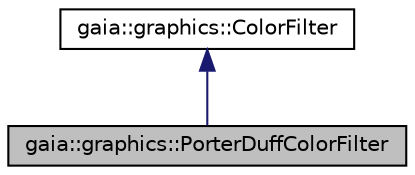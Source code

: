 digraph G
{
  edge [fontname="Helvetica",fontsize="10",labelfontname="Helvetica",labelfontsize="10"];
  node [fontname="Helvetica",fontsize="10",shape=record];
  Node1 [label="gaia::graphics::PorterDuffColorFilter",height=0.2,width=0.4,color="black", fillcolor="grey75", style="filled" fontcolor="black"];
  Node2 -> Node1 [dir=back,color="midnightblue",fontsize="10",style="solid",fontname="Helvetica"];
  Node2 [label="gaia::graphics::ColorFilter",height=0.2,width=0.4,color="black", fillcolor="white", style="filled",URL="$db/d01/classgaia_1_1graphics_1_1_color_filter.html",tooltip="The base class for ColorFilters."];
}
